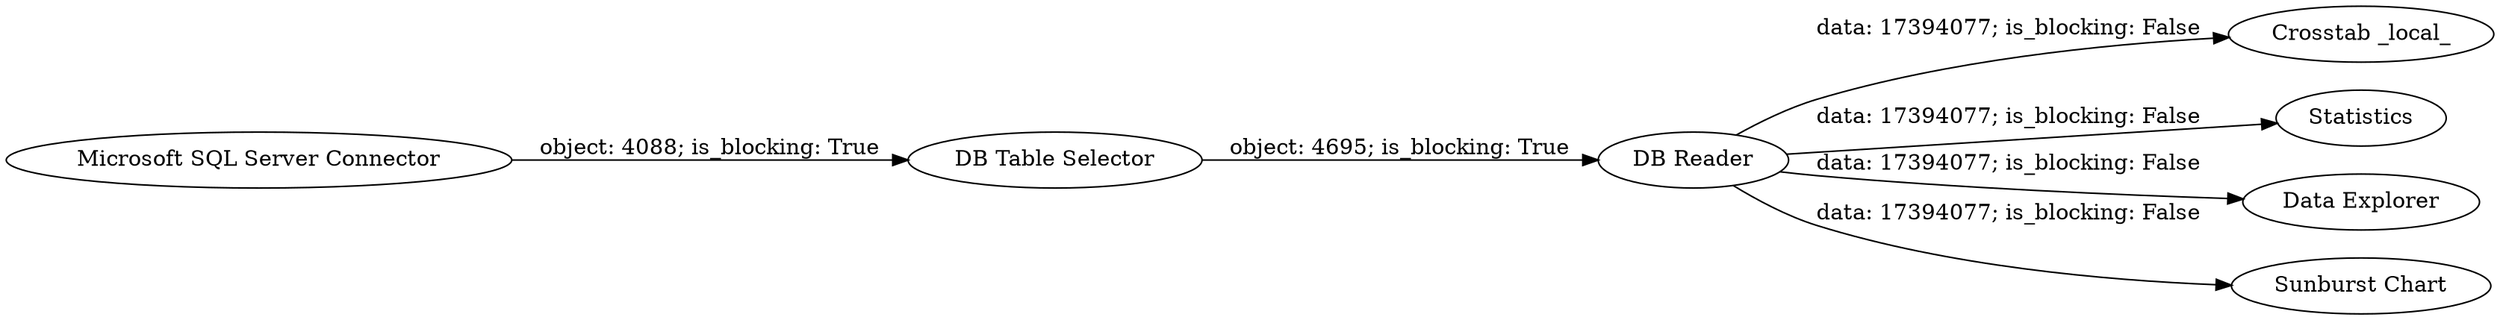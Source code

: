 digraph {
	"-5498336182948974170_235" [label="Crosstab _local_"]
	"-5498336182948974170_234" [label=Statistics]
	"-5498336182948974170_232" [label="Data Explorer"]
	"-5498336182948974170_231" [label="DB Reader"]
	"-5498336182948974170_230" [label="DB Table Selector"]
	"-5498336182948974170_233" [label="Sunburst Chart"]
	"-5498336182948974170_229" [label="Microsoft SQL Server Connector"]
	"-5498336182948974170_229" -> "-5498336182948974170_230" [label="object: 4088; is_blocking: True"]
	"-5498336182948974170_230" -> "-5498336182948974170_231" [label="object: 4695; is_blocking: True"]
	"-5498336182948974170_231" -> "-5498336182948974170_233" [label="data: 17394077; is_blocking: False"]
	"-5498336182948974170_231" -> "-5498336182948974170_235" [label="data: 17394077; is_blocking: False"]
	"-5498336182948974170_231" -> "-5498336182948974170_232" [label="data: 17394077; is_blocking: False"]
	"-5498336182948974170_231" -> "-5498336182948974170_234" [label="data: 17394077; is_blocking: False"]
	rankdir=LR
}
